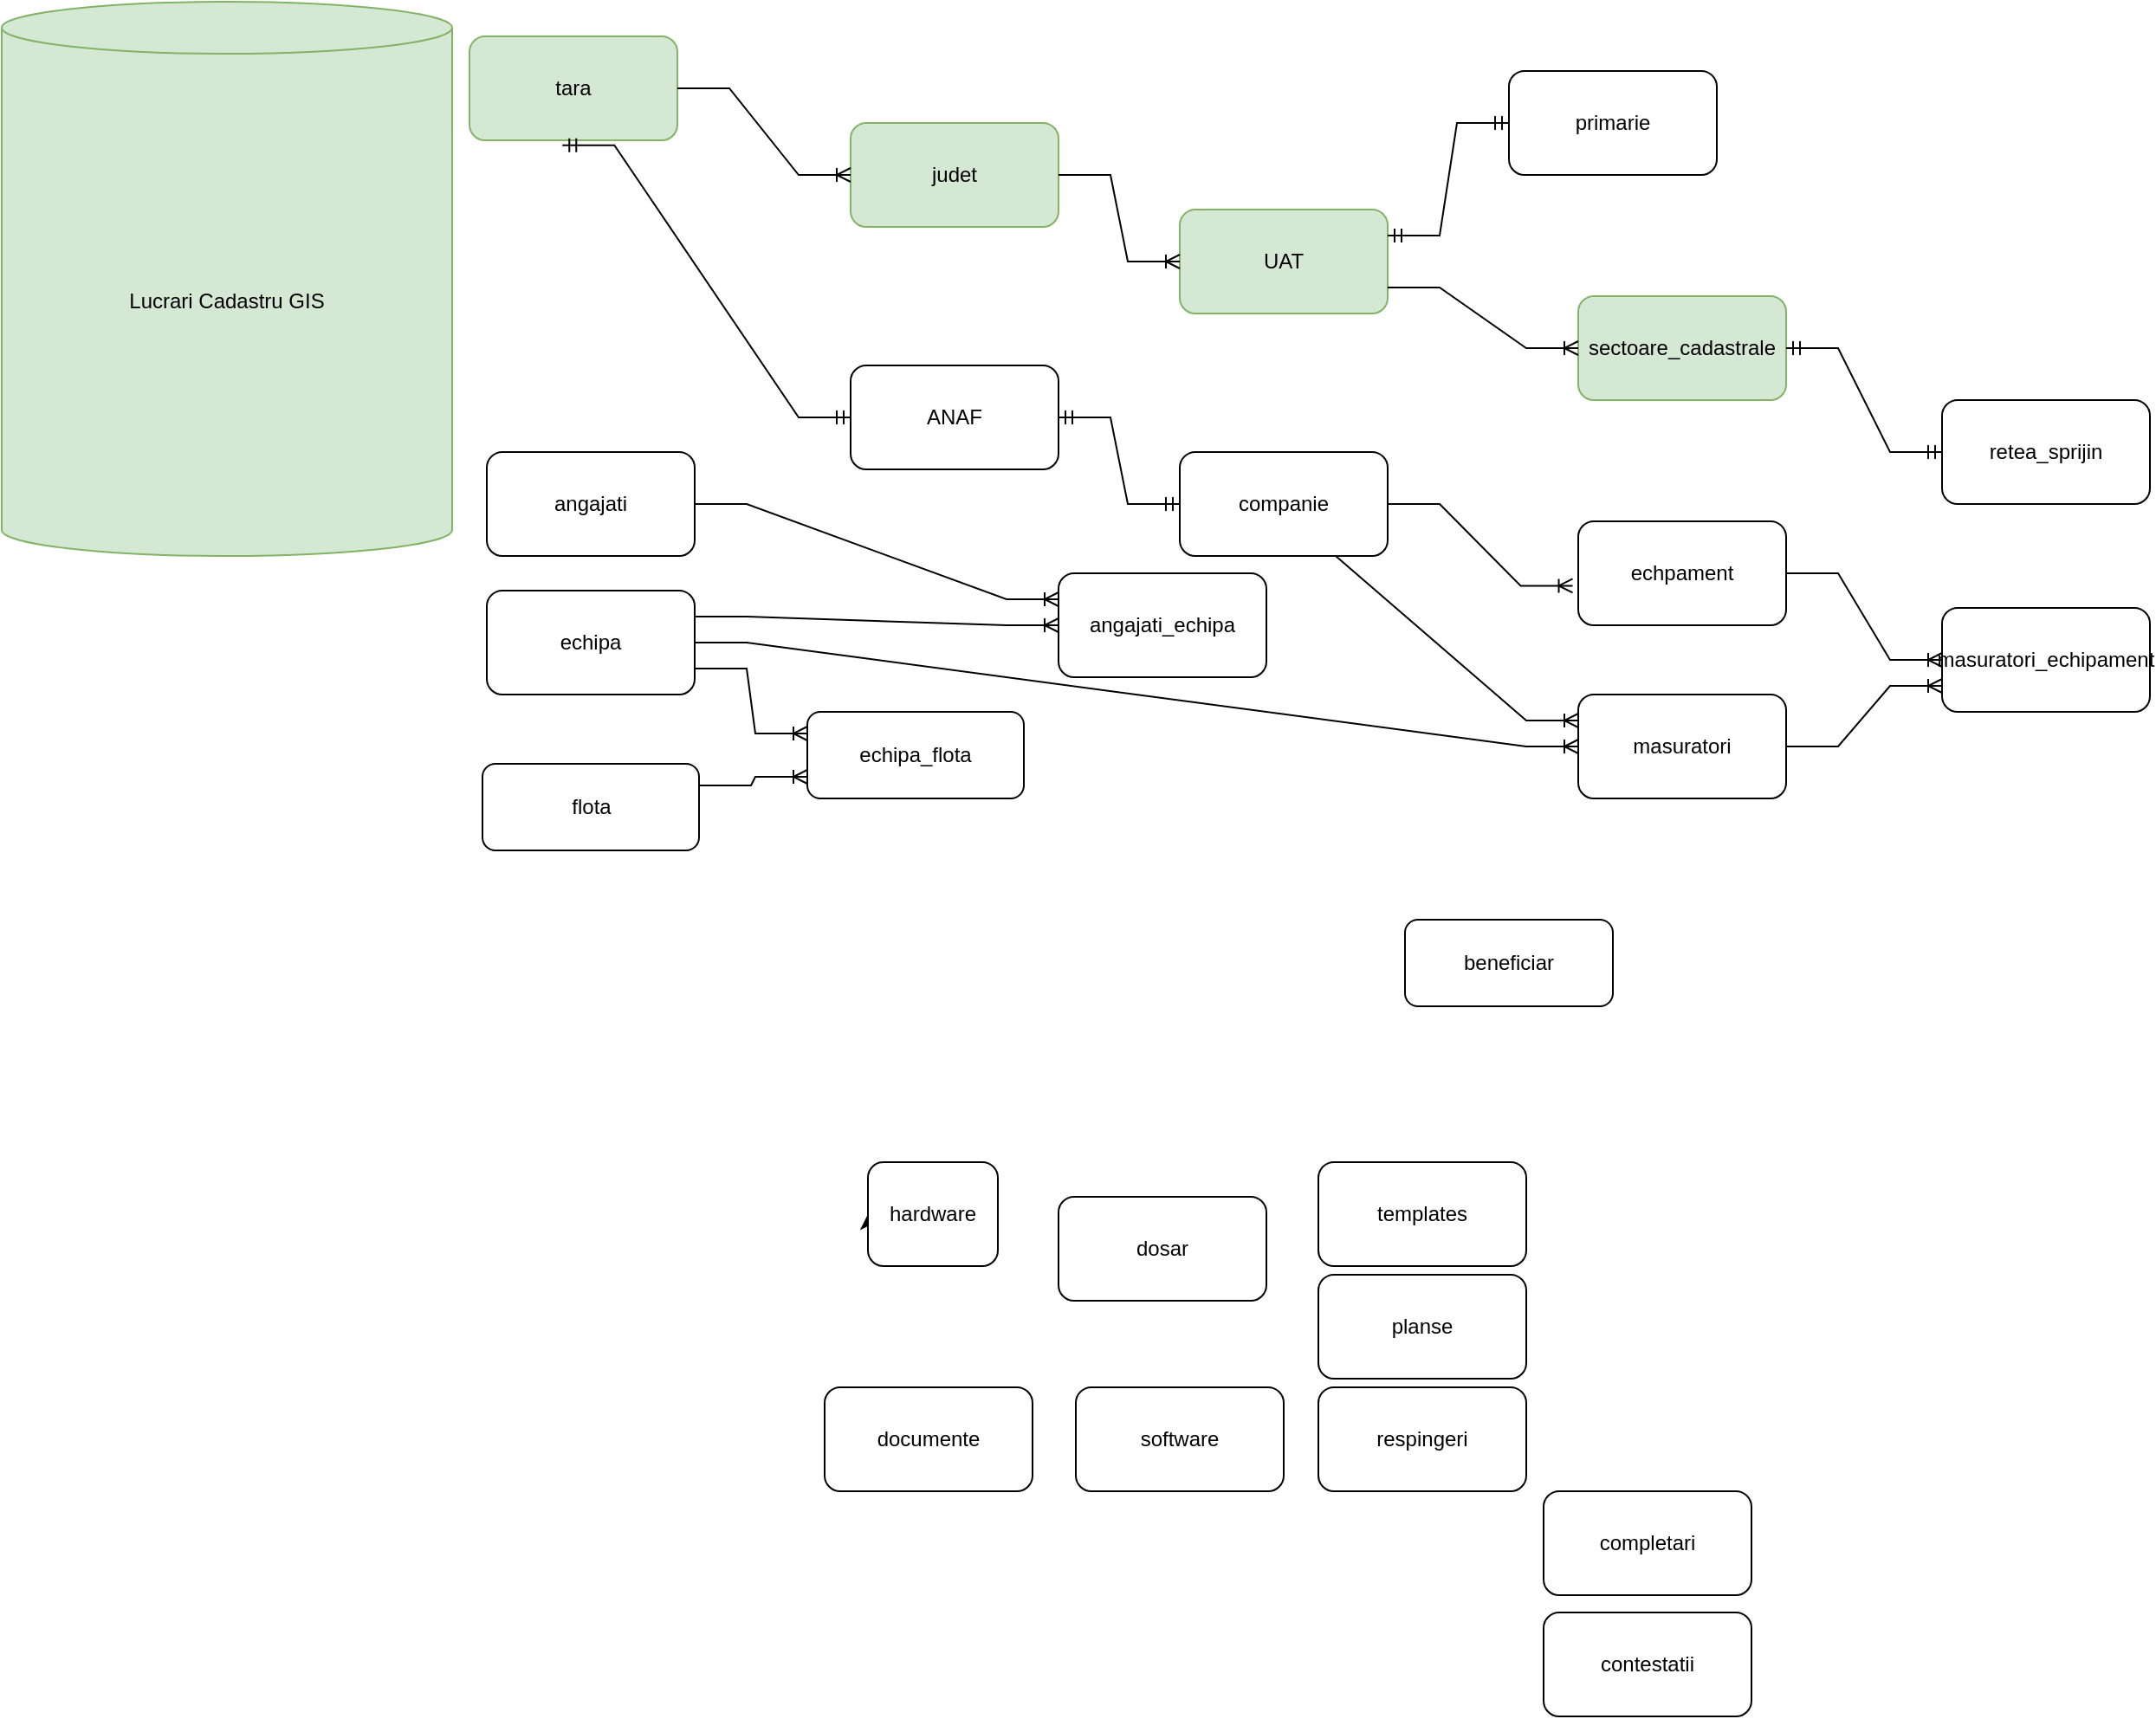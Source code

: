 <mxfile version="22.0.8" type="github">
  <diagram name="Page-1" id="6aeg5bsSVXfJNw_j6cX9">
    <mxGraphModel dx="1261" dy="716" grid="1" gridSize="10" guides="1" tooltips="1" connect="1" arrows="1" fold="1" page="1" pageScale="1" pageWidth="850" pageHeight="1100" math="0" shadow="0">
      <root>
        <mxCell id="0" />
        <mxCell id="1" parent="0" />
        <mxCell id="ROokGIwU-I5PkmGVCqzA-1" value="Lucrari Cadastru GIS&lt;br&gt;" style="shape=cylinder3;whiteSpace=wrap;html=1;boundedLbl=1;backgroundOutline=1;size=15;fillColor=#d5e8d4;strokeColor=#82b366;" parent="1" vertex="1">
          <mxGeometry y="20" width="260" height="320" as="geometry" />
        </mxCell>
        <mxCell id="ROokGIwU-I5PkmGVCqzA-3" value="retea_sprijin&lt;br&gt;" style="rounded=1;whiteSpace=wrap;html=1;" parent="1" vertex="1">
          <mxGeometry x="1120" y="250" width="120" height="60" as="geometry" />
        </mxCell>
        <mxCell id="ROokGIwU-I5PkmGVCqzA-5" value="echipa" style="rounded=1;whiteSpace=wrap;html=1;" parent="1" vertex="1">
          <mxGeometry x="280" y="360" width="120" height="60" as="geometry" />
        </mxCell>
        <mxCell id="ROokGIwU-I5PkmGVCqzA-7" value="angajati" style="rounded=1;whiteSpace=wrap;html=1;" parent="1" vertex="1">
          <mxGeometry x="280" y="280" width="120" height="60" as="geometry" />
        </mxCell>
        <mxCell id="ROokGIwU-I5PkmGVCqzA-8" value="sectoare_cadastrale" style="rounded=1;whiteSpace=wrap;html=1;fillColor=#d5e8d4;strokeColor=#82b366;" parent="1" vertex="1">
          <mxGeometry x="910" y="190" width="120" height="60" as="geometry" />
        </mxCell>
        <mxCell id="ROokGIwU-I5PkmGVCqzA-9" value="echpament" style="rounded=1;whiteSpace=wrap;html=1;" parent="1" vertex="1">
          <mxGeometry x="910" y="320" width="120" height="60" as="geometry" />
        </mxCell>
        <mxCell id="t_kvME6PJZ_PKbctjpxq-2" style="edgeStyle=orthogonalEdgeStyle;rounded=0;orthogonalLoop=1;jettySize=auto;html=1;exitX=0;exitY=0.75;exitDx=0;exitDy=0;" edge="1" parent="1" source="ROokGIwU-I5PkmGVCqzA-10">
          <mxGeometry relative="1" as="geometry">
            <mxPoint x="500" y="720" as="targetPoint" />
          </mxGeometry>
        </mxCell>
        <mxCell id="ROokGIwU-I5PkmGVCqzA-10" value="hardware" style="rounded=1;whiteSpace=wrap;html=1;" parent="1" vertex="1">
          <mxGeometry x="500" y="690" width="75" height="60" as="geometry" />
        </mxCell>
        <mxCell id="ROokGIwU-I5PkmGVCqzA-11" value="flota" style="rounded=1;whiteSpace=wrap;html=1;" parent="1" vertex="1">
          <mxGeometry x="277.5" y="460" width="125" height="50" as="geometry" />
        </mxCell>
        <mxCell id="ROokGIwU-I5PkmGVCqzA-12" value="documente" style="rounded=1;whiteSpace=wrap;html=1;" parent="1" vertex="1">
          <mxGeometry x="475" y="820" width="120" height="60" as="geometry" />
        </mxCell>
        <mxCell id="ROokGIwU-I5PkmGVCqzA-13" value="masuratori" style="rounded=1;whiteSpace=wrap;html=1;" parent="1" vertex="1">
          <mxGeometry x="910" y="420" width="120" height="60" as="geometry" />
        </mxCell>
        <mxCell id="ROokGIwU-I5PkmGVCqzA-14" value="primarie" style="rounded=1;whiteSpace=wrap;html=1;" parent="1" vertex="1">
          <mxGeometry x="870" y="60" width="120" height="60" as="geometry" />
        </mxCell>
        <mxCell id="ROokGIwU-I5PkmGVCqzA-15" value="beneficiar" style="rounded=1;whiteSpace=wrap;html=1;" parent="1" vertex="1">
          <mxGeometry x="810" y="550" width="120" height="50" as="geometry" />
        </mxCell>
        <mxCell id="ROokGIwU-I5PkmGVCqzA-16" value="software" style="rounded=1;whiteSpace=wrap;html=1;" parent="1" vertex="1">
          <mxGeometry x="620" y="820" width="120" height="60" as="geometry" />
        </mxCell>
        <mxCell id="ROokGIwU-I5PkmGVCqzA-17" value="dosar" style="rounded=1;whiteSpace=wrap;html=1;" parent="1" vertex="1">
          <mxGeometry x="610" y="710" width="120" height="60" as="geometry" />
        </mxCell>
        <mxCell id="ROokGIwU-I5PkmGVCqzA-18" value="templates" style="rounded=1;whiteSpace=wrap;html=1;" parent="1" vertex="1">
          <mxGeometry x="760" y="690" width="120" height="60" as="geometry" />
        </mxCell>
        <mxCell id="ROokGIwU-I5PkmGVCqzA-19" value="planse" style="rounded=1;whiteSpace=wrap;html=1;" parent="1" vertex="1">
          <mxGeometry x="760" y="755" width="120" height="60" as="geometry" />
        </mxCell>
        <mxCell id="ROokGIwU-I5PkmGVCqzA-20" value="respingeri" style="rounded=1;whiteSpace=wrap;html=1;" parent="1" vertex="1">
          <mxGeometry x="760" y="820" width="120" height="60" as="geometry" />
        </mxCell>
        <mxCell id="ROokGIwU-I5PkmGVCqzA-21" value="completari" style="rounded=1;whiteSpace=wrap;html=1;" parent="1" vertex="1">
          <mxGeometry x="890" y="880" width="120" height="60" as="geometry" />
        </mxCell>
        <mxCell id="ROokGIwU-I5PkmGVCqzA-22" value="contestatii" style="rounded=1;whiteSpace=wrap;html=1;" parent="1" vertex="1">
          <mxGeometry x="890" y="950" width="120" height="60" as="geometry" />
        </mxCell>
        <mxCell id="t_kvME6PJZ_PKbctjpxq-3" value="UAT" style="rounded=1;whiteSpace=wrap;html=1;fillColor=#d5e8d4;strokeColor=#82b366;" vertex="1" parent="1">
          <mxGeometry x="680" y="140" width="120" height="60" as="geometry" />
        </mxCell>
        <mxCell id="t_kvME6PJZ_PKbctjpxq-4" value="" style="edgeStyle=entityRelationEdgeStyle;fontSize=12;html=1;endArrow=ERoneToMany;rounded=0;entryX=0;entryY=0.5;entryDx=0;entryDy=0;exitX=1;exitY=0.75;exitDx=0;exitDy=0;" edge="1" parent="1" source="t_kvME6PJZ_PKbctjpxq-3" target="ROokGIwU-I5PkmGVCqzA-8">
          <mxGeometry width="100" height="100" relative="1" as="geometry">
            <mxPoint x="430" y="80" as="sourcePoint" />
            <mxPoint x="510" y="90" as="targetPoint" />
          </mxGeometry>
        </mxCell>
        <mxCell id="t_kvME6PJZ_PKbctjpxq-5" value="judet" style="rounded=1;whiteSpace=wrap;html=1;fillColor=#d5e8d4;strokeColor=#82b366;" vertex="1" parent="1">
          <mxGeometry x="490" y="90" width="120" height="60" as="geometry" />
        </mxCell>
        <mxCell id="t_kvME6PJZ_PKbctjpxq-6" value="" style="edgeStyle=entityRelationEdgeStyle;fontSize=12;html=1;endArrow=ERoneToMany;rounded=0;exitX=1;exitY=0.5;exitDx=0;exitDy=0;entryX=0;entryY=0.5;entryDx=0;entryDy=0;" edge="1" parent="1" source="t_kvME6PJZ_PKbctjpxq-5" target="t_kvME6PJZ_PKbctjpxq-3">
          <mxGeometry width="100" height="100" relative="1" as="geometry">
            <mxPoint x="470" y="280" as="sourcePoint" />
            <mxPoint x="570" y="180" as="targetPoint" />
          </mxGeometry>
        </mxCell>
        <mxCell id="t_kvME6PJZ_PKbctjpxq-7" value="tara" style="rounded=1;whiteSpace=wrap;html=1;fillColor=#d5e8d4;strokeColor=#82b366;" vertex="1" parent="1">
          <mxGeometry x="270" y="40" width="120" height="60" as="geometry" />
        </mxCell>
        <mxCell id="t_kvME6PJZ_PKbctjpxq-8" value="" style="edgeStyle=entityRelationEdgeStyle;fontSize=12;html=1;endArrow=ERoneToMany;rounded=0;exitX=1;exitY=0.5;exitDx=0;exitDy=0;entryX=0;entryY=0.5;entryDx=0;entryDy=0;" edge="1" parent="1" source="t_kvME6PJZ_PKbctjpxq-7" target="t_kvME6PJZ_PKbctjpxq-5">
          <mxGeometry width="100" height="100" relative="1" as="geometry">
            <mxPoint x="470" y="280" as="sourcePoint" />
            <mxPoint x="570" y="180" as="targetPoint" />
          </mxGeometry>
        </mxCell>
        <mxCell id="t_kvME6PJZ_PKbctjpxq-9" value="companie" style="rounded=1;whiteSpace=wrap;html=1;" vertex="1" parent="1">
          <mxGeometry x="680" y="280" width="120" height="60" as="geometry" />
        </mxCell>
        <mxCell id="t_kvME6PJZ_PKbctjpxq-10" value="" style="edgeStyle=entityRelationEdgeStyle;fontSize=12;html=1;endArrow=ERoneToMany;rounded=0;entryX=-0.027;entryY=0.62;entryDx=0;entryDy=0;entryPerimeter=0;exitX=1;exitY=0.5;exitDx=0;exitDy=0;" edge="1" parent="1" source="t_kvME6PJZ_PKbctjpxq-9" target="ROokGIwU-I5PkmGVCqzA-9">
          <mxGeometry width="100" height="100" relative="1" as="geometry">
            <mxPoint x="560" y="460" as="sourcePoint" />
            <mxPoint x="660" y="360" as="targetPoint" />
            <Array as="points">
              <mxPoint x="900" y="350" />
              <mxPoint x="907" y="340" />
            </Array>
          </mxGeometry>
        </mxCell>
        <mxCell id="t_kvME6PJZ_PKbctjpxq-11" value="ANAF" style="rounded=1;whiteSpace=wrap;html=1;" vertex="1" parent="1">
          <mxGeometry x="490" y="230" width="120" height="60" as="geometry" />
        </mxCell>
        <mxCell id="t_kvME6PJZ_PKbctjpxq-12" value="" style="edgeStyle=entityRelationEdgeStyle;fontSize=12;html=1;endArrow=ERmandOne;startArrow=ERmandOne;rounded=0;exitX=1;exitY=0.5;exitDx=0;exitDy=0;entryX=0;entryY=0.5;entryDx=0;entryDy=0;" edge="1" parent="1" source="t_kvME6PJZ_PKbctjpxq-11" target="t_kvME6PJZ_PKbctjpxq-9">
          <mxGeometry width="100" height="100" relative="1" as="geometry">
            <mxPoint x="560" y="460" as="sourcePoint" />
            <mxPoint x="660" y="360" as="targetPoint" />
          </mxGeometry>
        </mxCell>
        <mxCell id="t_kvME6PJZ_PKbctjpxq-13" value="" style="edgeStyle=entityRelationEdgeStyle;fontSize=12;html=1;endArrow=ERmandOne;startArrow=ERmandOne;rounded=0;exitX=0.447;exitY=1.047;exitDx=0;exitDy=0;exitPerimeter=0;entryX=0;entryY=0.5;entryDx=0;entryDy=0;" edge="1" parent="1" source="t_kvME6PJZ_PKbctjpxq-7" target="t_kvME6PJZ_PKbctjpxq-11">
          <mxGeometry width="100" height="100" relative="1" as="geometry">
            <mxPoint x="560" y="360" as="sourcePoint" />
            <mxPoint x="660" y="260" as="targetPoint" />
            <Array as="points">
              <mxPoint x="350" y="170" />
              <mxPoint x="370" y="210" />
              <mxPoint x="360" y="250" />
            </Array>
          </mxGeometry>
        </mxCell>
        <mxCell id="t_kvME6PJZ_PKbctjpxq-14" value="" style="edgeStyle=entityRelationEdgeStyle;fontSize=12;html=1;endArrow=ERoneToMany;rounded=0;exitX=0.5;exitY=1;exitDx=0;exitDy=0;entryX=0;entryY=0.25;entryDx=0;entryDy=0;" edge="1" parent="1" source="t_kvME6PJZ_PKbctjpxq-9" target="ROokGIwU-I5PkmGVCqzA-13">
          <mxGeometry width="100" height="100" relative="1" as="geometry">
            <mxPoint x="810" y="550" as="sourcePoint" />
            <mxPoint x="910" y="450" as="targetPoint" />
          </mxGeometry>
        </mxCell>
        <mxCell id="t_kvME6PJZ_PKbctjpxq-15" value="masuratori_echipament" style="rounded=1;whiteSpace=wrap;html=1;" vertex="1" parent="1">
          <mxGeometry x="1120" y="370" width="120" height="60" as="geometry" />
        </mxCell>
        <mxCell id="t_kvME6PJZ_PKbctjpxq-16" value="" style="edgeStyle=entityRelationEdgeStyle;fontSize=12;html=1;endArrow=ERoneToMany;rounded=0;exitX=1;exitY=0.5;exitDx=0;exitDy=0;entryX=0;entryY=0.5;entryDx=0;entryDy=0;" edge="1" parent="1" source="ROokGIwU-I5PkmGVCqzA-9" target="t_kvME6PJZ_PKbctjpxq-15">
          <mxGeometry width="100" height="100" relative="1" as="geometry">
            <mxPoint x="960" y="560" as="sourcePoint" />
            <mxPoint x="1060" y="460" as="targetPoint" />
          </mxGeometry>
        </mxCell>
        <mxCell id="t_kvME6PJZ_PKbctjpxq-17" value="" style="edgeStyle=entityRelationEdgeStyle;fontSize=12;html=1;endArrow=ERoneToMany;rounded=0;entryX=0;entryY=0.75;entryDx=0;entryDy=0;exitX=1;exitY=0.5;exitDx=0;exitDy=0;" edge="1" parent="1" source="ROokGIwU-I5PkmGVCqzA-13" target="t_kvME6PJZ_PKbctjpxq-15">
          <mxGeometry width="100" height="100" relative="1" as="geometry">
            <mxPoint x="960" y="560" as="sourcePoint" />
            <mxPoint x="1060" y="460" as="targetPoint" />
          </mxGeometry>
        </mxCell>
        <mxCell id="t_kvME6PJZ_PKbctjpxq-18" value="angajati_echipa" style="rounded=1;whiteSpace=wrap;html=1;" vertex="1" parent="1">
          <mxGeometry x="610" y="350" width="120" height="60" as="geometry" />
        </mxCell>
        <mxCell id="t_kvME6PJZ_PKbctjpxq-20" value="" style="edgeStyle=entityRelationEdgeStyle;fontSize=12;html=1;endArrow=ERoneToMany;rounded=0;exitX=1;exitY=0.25;exitDx=0;exitDy=0;entryX=0;entryY=0.5;entryDx=0;entryDy=0;" edge="1" parent="1" source="ROokGIwU-I5PkmGVCqzA-5" target="t_kvME6PJZ_PKbctjpxq-18">
          <mxGeometry width="100" height="100" relative="1" as="geometry">
            <mxPoint x="400" y="430" as="sourcePoint" />
            <mxPoint x="500" y="330" as="targetPoint" />
          </mxGeometry>
        </mxCell>
        <mxCell id="t_kvME6PJZ_PKbctjpxq-21" value="" style="edgeStyle=entityRelationEdgeStyle;fontSize=12;html=1;endArrow=ERoneToMany;rounded=0;exitX=1;exitY=0.5;exitDx=0;exitDy=0;entryX=0;entryY=0.25;entryDx=0;entryDy=0;" edge="1" parent="1" source="ROokGIwU-I5PkmGVCqzA-7" target="t_kvME6PJZ_PKbctjpxq-18">
          <mxGeometry width="100" height="100" relative="1" as="geometry">
            <mxPoint x="670" y="400" as="sourcePoint" />
            <mxPoint x="770" y="300" as="targetPoint" />
          </mxGeometry>
        </mxCell>
        <mxCell id="t_kvME6PJZ_PKbctjpxq-22" value="" style="edgeStyle=entityRelationEdgeStyle;fontSize=12;html=1;endArrow=ERoneToMany;rounded=0;entryX=0;entryY=0.75;entryDx=0;entryDy=0;exitX=1;exitY=0.5;exitDx=0;exitDy=0;" edge="1" parent="1" source="ROokGIwU-I5PkmGVCqzA-5">
          <mxGeometry width="100" height="100" relative="1" as="geometry">
            <mxPoint x="420" y="410" as="sourcePoint" />
            <mxPoint x="910" y="450" as="targetPoint" />
          </mxGeometry>
        </mxCell>
        <mxCell id="t_kvME6PJZ_PKbctjpxq-23" value="echipa_flota" style="rounded=1;whiteSpace=wrap;html=1;" vertex="1" parent="1">
          <mxGeometry x="465" y="430" width="125" height="50" as="geometry" />
        </mxCell>
        <mxCell id="t_kvME6PJZ_PKbctjpxq-24" value="" style="edgeStyle=entityRelationEdgeStyle;fontSize=12;html=1;endArrow=ERoneToMany;rounded=0;exitX=1;exitY=0.75;exitDx=0;exitDy=0;entryX=0;entryY=0.25;entryDx=0;entryDy=0;" edge="1" parent="1" source="ROokGIwU-I5PkmGVCqzA-5" target="t_kvME6PJZ_PKbctjpxq-23">
          <mxGeometry width="100" height="100" relative="1" as="geometry">
            <mxPoint x="670" y="560" as="sourcePoint" />
            <mxPoint x="770" y="460" as="targetPoint" />
          </mxGeometry>
        </mxCell>
        <mxCell id="t_kvME6PJZ_PKbctjpxq-25" value="" style="edgeStyle=entityRelationEdgeStyle;fontSize=12;html=1;endArrow=ERoneToMany;rounded=0;exitX=1;exitY=0.25;exitDx=0;exitDy=0;entryX=0;entryY=0.75;entryDx=0;entryDy=0;" edge="1" parent="1" source="ROokGIwU-I5PkmGVCqzA-11" target="t_kvME6PJZ_PKbctjpxq-23">
          <mxGeometry width="100" height="100" relative="1" as="geometry">
            <mxPoint x="670" y="560" as="sourcePoint" />
            <mxPoint x="770" y="460" as="targetPoint" />
          </mxGeometry>
        </mxCell>
        <mxCell id="t_kvME6PJZ_PKbctjpxq-26" value="" style="edgeStyle=entityRelationEdgeStyle;fontSize=12;html=1;endArrow=ERmandOne;startArrow=ERmandOne;rounded=0;entryX=0;entryY=0.5;entryDx=0;entryDy=0;exitX=1;exitY=0.5;exitDx=0;exitDy=0;" edge="1" parent="1" source="ROokGIwU-I5PkmGVCqzA-8" target="ROokGIwU-I5PkmGVCqzA-3">
          <mxGeometry width="100" height="100" relative="1" as="geometry">
            <mxPoint x="700" y="420" as="sourcePoint" />
            <mxPoint x="800" y="320" as="targetPoint" />
            <Array as="points">
              <mxPoint x="1070" y="250" />
            </Array>
          </mxGeometry>
        </mxCell>
        <mxCell id="t_kvME6PJZ_PKbctjpxq-27" value="" style="edgeStyle=entityRelationEdgeStyle;fontSize=12;html=1;endArrow=ERmandOne;startArrow=ERmandOne;rounded=0;entryX=0;entryY=0.5;entryDx=0;entryDy=0;exitX=1;exitY=0.25;exitDx=0;exitDy=0;" edge="1" parent="1" source="t_kvME6PJZ_PKbctjpxq-3" target="ROokGIwU-I5PkmGVCqzA-14">
          <mxGeometry width="100" height="100" relative="1" as="geometry">
            <mxPoint x="730" y="150" as="sourcePoint" />
            <mxPoint x="830" y="50" as="targetPoint" />
          </mxGeometry>
        </mxCell>
      </root>
    </mxGraphModel>
  </diagram>
</mxfile>
